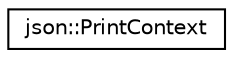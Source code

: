 digraph "Graphical Class Hierarchy"
{
 // LATEX_PDF_SIZE
  edge [fontname="Helvetica",fontsize="10",labelfontname="Helvetica",labelfontsize="10"];
  node [fontname="Helvetica",fontsize="10",shape=record];
  rankdir="LR";
  Node0 [label="json::PrintContext",height=0.2,width=0.4,color="black", fillcolor="white", style="filled",URL="$structjson_1_1PrintContext.html",tooltip=" "];
}
